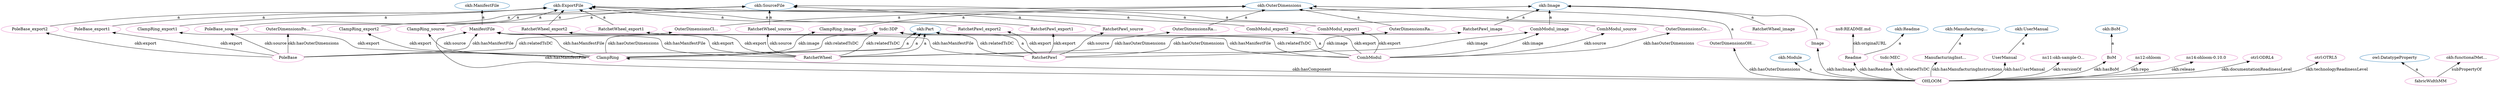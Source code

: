 digraph G {
  rankdir=BT
  node[height=.3]
"https://w3id.org/oseg/ont/okh#SourceFile" [fillcolor="#1f77b4" color="#1f77b4" label="okh:SourceFile"]
"https://w3id.org/oseg/ont/okh#OuterDimensions" [fillcolor="#1f77b4" color="#1f77b4" label="okh:OuterDimensions"]
"https://w3id.org/oseg/ont/okh#Module" [fillcolor="#1f77b4" color="#1f77b4" label="okh:Module"]
"https://w3id.org/oseg/ont/okh#Part" [fillcolor="#1f77b4" color="#1f77b4" label="okh:Part"]
"https://w3id.org/oseg/ont/okh#ManufacturingInstructions" [fillcolor="#1f77b4" color="#1f77b4" label="okh:Manufacturing..."]
"https://w3id.org/oseg/ont/okh#ExportFile" [fillcolor="#1f77b4" color="#1f77b4" label="okh:ExportFile"]
"https://w3id.org/oseg/ont/okh#Readme" [fillcolor="#1f77b4" color="#1f77b4" label="okh:Readme"]
"http://www.w3.org/2002/07/owl#DatatypeProperty" [fillcolor="#1f77b4" color="#1f77b4" label="owl:DatatypeProperty"]
"https://w3id.org/oseg/ont/okh#Image" [fillcolor="#1f77b4" color="#1f77b4" label="okh:Image"]
"https://w3id.org/oseg/ont/okh#UserManual" [fillcolor="#1f77b4" color="#1f77b4" label="okh:UserManual"]
"https://w3id.org/oseg/ont/okh#BoM" [fillcolor="#1f77b4" color="#1f77b4" label="okh:BoM"]
"https://w3id.org/oseg/ont/okh#ManifestFile" [fillcolor="#1f77b4" color="#1f77b4" label="okh:ManifestFile"]
"https://github.com/iop-alliance/OpenKnowHow/raw/master/res/sample_data/okh-sample-OHLOOM.ttl#OuterDimensionsOHLOOM" [fillcolor="#e377c2" color="#e377c2" label="OuterDimensionsOH..."]
"https://github.com/iop-alliance/OpenKnowHow/raw/master/res/sample_data/okh-sample-OHLOOM.ttl#CombModul_export2" [fillcolor="#e377c2" color="#e377c2" label="CombModul_export2"]
"https://github.com/iop-alliance/OpenKnowHow/raw/master/res/sample_data/okh-sample-OHLOOM.ttl#OuterDimensionsClampRing" [fillcolor="#e377c2" color="#e377c2" label="OuterDimensionsCl..."]
"https://github.com/iop-alliance/OpenKnowHow/raw/master/res/sample_data/okh-sample-OHLOOM.ttl#ManifestFile" [fillcolor="#e377c2" color="#e377c2" label="ManifestFile"]
"https://github.com/iop-alliance/OpenKnowHow/raw/master/res/sample_data/okh-sample-OHLOOM.ttl#PoleBase_export2" [fillcolor="#e377c2" color="#e377c2" label="PoleBase_export2"]
"https://w3id.org/oseg/ont/tsdc/core#3DP" [fillcolor="#e377c2" color="#e377c2" label="tsdc:3DP"]
"https://github.com/iop-alliance/OpenKnowHow/raw/master/res/sample_data/okh-sample-OHLOOM.ttl#ClampRing_export1" [fillcolor="#e377c2" color="#e377c2" label="ClampRing_export1"]
"https://github.com/iop-alliance/OpenKnowHow/raw/master/res/sample_data/okh-sample-OHLOOM.ttl#ClampRing_export2" [fillcolor="#e377c2" color="#e377c2" label="ClampRing_export2"]
"https://w3id.org/oseg/ont/okh#functionalMetadata" [fillcolor="#e377c2" color="#e377c2" label="okh:functionalMet..."]
"https://github.com/iop-alliance/OpenKnowHow/raw/master/res/sample_data/okh-sample-OHLOOM.ttl#RatchetPawl_export1" [fillcolor="#e377c2" color="#e377c2" label="RatchetPawl_export1"]
"https://github.com/iop-alliance/OpenKnowHow/raw/master/res/sample_data/okh-sample-OHLOOM.ttl#RatchetPawl_export2" [fillcolor="#e377c2" color="#e377c2" label="RatchetPawl_export2"]
"https://github.com/iop-alliance/OpenKnowHow/raw/master/res/sample_data/okh-sample-OHLOOM.ttl#fabricWidthMM" [fillcolor="#e377c2" color="#e377c2" label="fabricWidthMM"]
"https://github.com/iop-alliance/OpenKnowHow/raw/master/res/sample_data/okh-sample-OHLOOM.ttl#CombModul" [fillcolor="#e377c2" color="#e377c2" label="CombModul"]
"https://github.com/iop-alliance/OpenKnowHow/raw/master/res/sample_data/okh-sample-OHLOOM.ttl#RatchetPawl_image" [fillcolor="#e377c2" color="#e377c2" label="RatchetPawl_image"]
"https://github.com/iop-alliance/OpenKnowHow/raw/master/res/sample_data/okh-sample-OHLOOM.ttl#PoleBase" [fillcolor="#e377c2" color="#e377c2" label="PoleBase"]
"https://github.com/iop-alliance/OpenKnowHow/raw/master/res/sample_data/okh-sample-OHLOOM.ttl#PoleBase_export1" [fillcolor="#e377c2" color="#e377c2" label="PoleBase_export1"]
"https://github.com/iop-alliance/OpenKnowHow/raw/master/res/sample_data/okh-sample-OHLOOM.ttl#ClampRing_image" [fillcolor="#e377c2" color="#e377c2" label="ClampRing_image"]
"https://github.com/iop-alliance/OpenKnowHow/raw/master/res/sample_data/okh-sample-OHLOOM.ttl#Readme" [fillcolor="#e377c2" color="#e377c2" label="Readme"]
"https://github.com/iop-alliance/OpenKnowHow/raw/master/res/sample_data/okh-sample-OHLOOM.ttl#Image" [fillcolor="#e377c2" color="#e377c2" label="Image"]
"https://gitlab.com/OSEGermany/ohloom/-/raw/master/README.md" [fillcolor="#e377c2" color="#e377c2" label="ns8:README.md"]
"https://github.com/iop-alliance/OpenKnowHow/raw/master/res/sample_data/okh-sample-OHLOOM.ttl#RatchetWheel_source" [fillcolor="#e377c2" color="#e377c2" label="RatchetWheel_source"]
"https://w3id.org/oseg/ont/tsdc/core#MEC" [fillcolor="#e377c2" color="#e377c2" label="tsdc:MEC"]
"https://github.com/iop-alliance/OpenKnowHow/raw/master/res/sample_data/okh-sample-OHLOOM.ttl#OuterDimensionsPoleBase" [fillcolor="#e377c2" color="#e377c2" label="OuterDimensionsPo..."]
"https://github.com/iop-alliance/OpenKnowHow/raw/master/res/sample_data/okh-sample-OHLOOM.ttl#CombModul_image" [fillcolor="#e377c2" color="#e377c2" label="CombModul_image"]
"https://github.com/iop-alliance/OpenKnowHow/raw/master/res/sample_data/okh-sample-OHLOOM.ttl#ManufacturingInstructions" [fillcolor="#e377c2" color="#e377c2" label="ManufacturingInst..."]
"https://github.com/iop-alliance/OpenKnowHow/raw/master/res/sample_data/okh-sample-OHLOOM.ttl#UserManual" [fillcolor="#e377c2" color="#e377c2" label="UserManual"]
"https://github.com/iop-alliance/OpenKnowHow/raw/master/res/sample_data/okh-sample-OHLOOM.ttl#CombModul_source" [fillcolor="#e377c2" color="#e377c2" label="CombModul_source"]
"https://github.com/iop-alliance/OpenKnowHow/raw/master/res/sample_data/okh-sample-OHLOOM.ttl#RatchetPawl" [fillcolor="#e377c2" color="#e377c2" label="RatchetPawl"]
"https://github.com/iop-alliance/OpenKnowHow/raw/master/res/sample_data/okh-sample-OHLOOM.ttl#RatchetWheel_export2" [fillcolor="#e377c2" color="#e377c2" label="RatchetWheel_export2"]
"https://github.com/iop-alliance/OpenKnowHow/raw/master/res/sample_data/okh-sample-OHLOOM.ttl" [fillcolor="#e377c2" color="#e377c2" label="ns11:okh-sample-O..."]
"https://github.com/iop-alliance/OpenKnowHow/raw/master/res/sample_data/okh-sample-OHLOOM.ttl#OHLOOM" [fillcolor="#e377c2" color="#e377c2" label="OHLOOM"]
"https://github.com/iop-alliance/OpenKnowHow/raw/master/res/sample_data/okh-sample-OHLOOM.ttl#BoM" [fillcolor="#e377c2" color="#e377c2" label="BoM"]
"https://github.com/iop-alliance/OpenKnowHow/raw/master/res/sample_data/okh-sample-OHLOOM.ttl#ClampRing" [fillcolor="#e377c2" color="#e377c2" label="ClampRing"]
"https://gitlab.com/OSEGermany/ohloom" [fillcolor="#e377c2" color="#e377c2" label="ns12:ohloom"]
"https://github.com/iop-alliance/OpenKnowHow/raw/master/res/sample_data/okh-sample-OHLOOM.ttl#OuterDimensionsCombModul" [fillcolor="#e377c2" color="#e377c2" label="OuterDimensionsCo..."]
"https://github.com/iop-alliance/OpenKnowHow/raw/master/res/sample_data/okh-sample-OHLOOM.ttl#RatchetWheel_export1" [fillcolor="#e377c2" color="#e377c2" label="RatchetWheel_export1"]
"https://github.com/iop-alliance/OpenKnowHow/raw/master/res/sample_data/okh-sample-OHLOOM.ttl#PoleBase_source" [fillcolor="#e377c2" color="#e377c2" label="PoleBase_source"]
"https://github.com/iop-alliance/OpenKnowHow/raw/master/res/sample_data/okh-sample-OHLOOM.ttl#ClampRing_source" [fillcolor="#e377c2" color="#e377c2" label="ClampRing_source"]
"https://gitlab.com/OSEGermany/ohloom/-/tags/ohloom-0.10.0" [fillcolor="#e377c2" color="#e377c2" label="ns14:ohloom-0.10.0"]
"https://github.com/iop-alliance/OpenKnowHow/raw/master/res/sample_data/okh-sample-OHLOOM.ttl#RatchetWheel" [fillcolor="#e377c2" color="#e377c2" label="RatchetWheel"]
"https://github.com/iop-alliance/OpenKnowHow/raw/master/res/sample_data/okh-sample-OHLOOM.ttl#RatchetPawl_source" [fillcolor="#e377c2" color="#e377c2" label="RatchetPawl_source"]
"https://github.com/iop-alliance/OpenKnowHow/raw/master/res/sample_data/okh-sample-OHLOOM.ttl#OuterDimensionsRatchetPawl" [fillcolor="#e377c2" color="#e377c2" label="OuterDimensionsRa..."]
"https://github.com/iop-alliance/OpenKnowHow/raw/master/res/sample_data/okh-sample-OHLOOM.ttl#RatchetWheel_image" [fillcolor="#e377c2" color="#e377c2" label="RatchetWheel_image"]
"https://github.com/iop-alliance/OpenKnowHow/raw/master/res/sample_data/okh-sample-OHLOOM.ttl#CombModul_export1" [fillcolor="#e377c2" color="#e377c2" label="CombModul_export1"]
"https://github.com/iop-alliance/OpenKnowHow/raw/master/res/sample_data/okh-sample-OHLOOM.ttl#OuterDimensionsRatchetWheel" [fillcolor="#e377c2" color="#e377c2" label="OuterDimensionsRa..."]
"https://w3id.org/oseg/ont/otrl#ODRL4" [fillcolor="#e377c2" color="#e377c2" label="otrl:ODRL4"]
"https://w3id.org/oseg/ont/otrl#OTRL5" [fillcolor="#e377c2" color="#e377c2" label="otrl:OTRL5"]
  "https://github.com/iop-alliance/OpenKnowHow/raw/master/res/sample_data/okh-sample-OHLOOM.ttl#OHLOOM" -> "https://github.com/iop-alliance/OpenKnowHow/raw/master/res/sample_data/okh-sample-OHLOOM.ttl#OuterDimensionsOHLOOM" [label="okh:hasOuterDimensions"]
  "https://github.com/iop-alliance/OpenKnowHow/raw/master/res/sample_data/okh-sample-OHLOOM.ttl#CombModul" -> "https://github.com/iop-alliance/OpenKnowHow/raw/master/res/sample_data/okh-sample-OHLOOM.ttl#CombModul_export2" [label="okh:export"]
  "https://github.com/iop-alliance/OpenKnowHow/raw/master/res/sample_data/okh-sample-OHLOOM.ttl#OuterDimensionsClampRing" -> "https://w3id.org/oseg/ont/okh#OuterDimensions" [label="a"]
  "https://github.com/iop-alliance/OpenKnowHow/raw/master/res/sample_data/okh-sample-OHLOOM.ttl#ClampRing" -> "https://github.com/iop-alliance/OpenKnowHow/raw/master/res/sample_data/okh-sample-OHLOOM.ttl#ManifestFile" [label="okh:hasManifestFile"]
  "https://github.com/iop-alliance/OpenKnowHow/raw/master/res/sample_data/okh-sample-OHLOOM.ttl#PoleBase_export2" -> "https://w3id.org/oseg/ont/okh#ExportFile" [label="a"]
  "https://github.com/iop-alliance/OpenKnowHow/raw/master/res/sample_data/okh-sample-OHLOOM.ttl#CombModul" -> "https://w3id.org/oseg/ont/tsdc/core#3DP" [label="okh:relatedTsDC"]
  "https://github.com/iop-alliance/OpenKnowHow/raw/master/res/sample_data/okh-sample-OHLOOM.ttl#ClampRing" -> "https://github.com/iop-alliance/OpenKnowHow/raw/master/res/sample_data/okh-sample-OHLOOM.ttl#ClampRing_export1" [label="okh:export"]
  "https://github.com/iop-alliance/OpenKnowHow/raw/master/res/sample_data/okh-sample-OHLOOM.ttl#ClampRing_export2" -> "https://w3id.org/oseg/ont/okh#ExportFile" [label="a"]
  "https://github.com/iop-alliance/OpenKnowHow/raw/master/res/sample_data/okh-sample-OHLOOM.ttl#PoleBase" -> "https://w3id.org/oseg/ont/tsdc/core#3DP" [label="okh:relatedTsDC"]
  "https://github.com/iop-alliance/OpenKnowHow/raw/master/res/sample_data/okh-sample-OHLOOM.ttl#fabricWidthMM" -> "https://w3id.org/oseg/ont/okh#functionalMetadata" [label="subPropertyOf"]
  "https://github.com/iop-alliance/OpenKnowHow/raw/master/res/sample_data/okh-sample-OHLOOM.ttl#RatchetPawl_export1" -> "https://w3id.org/oseg/ont/okh#ExportFile" [label="a"]
  "https://github.com/iop-alliance/OpenKnowHow/raw/master/res/sample_data/okh-sample-OHLOOM.ttl#RatchetPawl" -> "https://github.com/iop-alliance/OpenKnowHow/raw/master/res/sample_data/okh-sample-OHLOOM.ttl#RatchetPawl_export2" [label="okh:export"]
  "https://github.com/iop-alliance/OpenKnowHow/raw/master/res/sample_data/okh-sample-OHLOOM.ttl#ClampRing" -> "https://github.com/iop-alliance/OpenKnowHow/raw/master/res/sample_data/okh-sample-OHLOOM.ttl#ClampRing_export2" [label="okh:export"]
  "https://github.com/iop-alliance/OpenKnowHow/raw/master/res/sample_data/okh-sample-OHLOOM.ttl#fabricWidthMM" -> "http://www.w3.org/2002/07/owl#DatatypeProperty" [label="a"]
  "https://github.com/iop-alliance/OpenKnowHow/raw/master/res/sample_data/okh-sample-OHLOOM.ttl#CombModul" -> "https://w3id.org/oseg/ont/okh#Part" [label="a"]
  "https://github.com/iop-alliance/OpenKnowHow/raw/master/res/sample_data/okh-sample-OHLOOM.ttl#RatchetPawl_image" -> "https://w3id.org/oseg/ont/okh#Image" [label="a"]
  "https://github.com/iop-alliance/OpenKnowHow/raw/master/res/sample_data/okh-sample-OHLOOM.ttl#RatchetPawl" -> "https://github.com/iop-alliance/OpenKnowHow/raw/master/res/sample_data/okh-sample-OHLOOM.ttl#RatchetPawl_export1" [label="okh:export"]
  "https://github.com/iop-alliance/OpenKnowHow/raw/master/res/sample_data/okh-sample-OHLOOM.ttl#RatchetWheel" -> "https://github.com/iop-alliance/OpenKnowHow/raw/master/res/sample_data/okh-sample-OHLOOM.ttl#ManifestFile" [label="okh:hasManifestFile"]
  "https://github.com/iop-alliance/OpenKnowHow/raw/master/res/sample_data/okh-sample-OHLOOM.ttl#PoleBase" -> "https://w3id.org/oseg/ont/okh#Part" [label="a"]
  "https://github.com/iop-alliance/OpenKnowHow/raw/master/res/sample_data/okh-sample-OHLOOM.ttl#PoleBase" -> "https://github.com/iop-alliance/OpenKnowHow/raw/master/res/sample_data/okh-sample-OHLOOM.ttl#PoleBase_export1" [label="okh:export"]
  "https://github.com/iop-alliance/OpenKnowHow/raw/master/res/sample_data/okh-sample-OHLOOM.ttl#ClampRing" -> "https://github.com/iop-alliance/OpenKnowHow/raw/master/res/sample_data/okh-sample-OHLOOM.ttl#ClampRing_image" [label="okh:image"]
  "https://github.com/iop-alliance/OpenKnowHow/raw/master/res/sample_data/okh-sample-OHLOOM.ttl#RatchetPawl" -> "https://w3id.org/oseg/ont/tsdc/core#3DP" [label="okh:relatedTsDC"]
  "https://github.com/iop-alliance/OpenKnowHow/raw/master/res/sample_data/okh-sample-OHLOOM.ttl#RatchetPawl" -> "https://github.com/iop-alliance/OpenKnowHow/raw/master/res/sample_data/okh-sample-OHLOOM.ttl#ManifestFile" [label="okh:hasManifestFile"]
  "https://github.com/iop-alliance/OpenKnowHow/raw/master/res/sample_data/okh-sample-OHLOOM.ttl#OHLOOM" -> "https://github.com/iop-alliance/OpenKnowHow/raw/master/res/sample_data/okh-sample-OHLOOM.ttl#Readme" [label="okh:hasReadme"]
  "https://github.com/iop-alliance/OpenKnowHow/raw/master/res/sample_data/okh-sample-OHLOOM.ttl#Image" -> "https://w3id.org/oseg/ont/okh#Image" [label="a"]
  "https://github.com/iop-alliance/OpenKnowHow/raw/master/res/sample_data/okh-sample-OHLOOM.ttl#Readme" -> "https://gitlab.com/OSEGermany/ohloom/-/raw/master/README.md" [label="okh:originalURL"]
  "https://github.com/iop-alliance/OpenKnowHow/raw/master/res/sample_data/okh-sample-OHLOOM.ttl#RatchetWheel" -> "https://github.com/iop-alliance/OpenKnowHow/raw/master/res/sample_data/okh-sample-OHLOOM.ttl#RatchetWheel_source" [label="okh:source"]
  "https://github.com/iop-alliance/OpenKnowHow/raw/master/res/sample_data/okh-sample-OHLOOM.ttl#ClampRing" -> "https://w3id.org/oseg/ont/tsdc/core#3DP" [label="okh:relatedTsDC"]
  "https://github.com/iop-alliance/OpenKnowHow/raw/master/res/sample_data/okh-sample-OHLOOM.ttl#OHLOOM" -> "https://w3id.org/oseg/ont/tsdc/core#MEC" [label="okh:relatedTsDC"]
  "https://github.com/iop-alliance/OpenKnowHow/raw/master/res/sample_data/okh-sample-OHLOOM.ttl#OuterDimensionsPoleBase" -> "https://w3id.org/oseg/ont/okh#OuterDimensions" [label="a"]
  "https://github.com/iop-alliance/OpenKnowHow/raw/master/res/sample_data/okh-sample-OHLOOM.ttl#RatchetWheel" -> "https://github.com/iop-alliance/OpenKnowHow/raw/master/res/sample_data/okh-sample-OHLOOM.ttl#CombModul_image" [label="okh:image"]
  "https://github.com/iop-alliance/OpenKnowHow/raw/master/res/sample_data/okh-sample-OHLOOM.ttl#ManufacturingInstructions" -> "https://w3id.org/oseg/ont/okh#ManufacturingInstructions" [label="a"]
  "https://github.com/iop-alliance/OpenKnowHow/raw/master/res/sample_data/okh-sample-OHLOOM.ttl#UserManual" -> "https://w3id.org/oseg/ont/okh#UserManual" [label="a"]
  "https://github.com/iop-alliance/OpenKnowHow/raw/master/res/sample_data/okh-sample-OHLOOM.ttl#CombModul_source" -> "https://w3id.org/oseg/ont/okh#SourceFile" [label="a"]
  "https://github.com/iop-alliance/OpenKnowHow/raw/master/res/sample_data/okh-sample-OHLOOM.ttl#RatchetPawl_export2" -> "https://w3id.org/oseg/ont/okh#ExportFile" [label="a"]
  "https://github.com/iop-alliance/OpenKnowHow/raw/master/res/sample_data/okh-sample-OHLOOM.ttl#RatchetPawl" -> "https://w3id.org/oseg/ont/okh#Part" [label="a"]
  "https://github.com/iop-alliance/OpenKnowHow/raw/master/res/sample_data/okh-sample-OHLOOM.ttl#RatchetWheel" -> "https://github.com/iop-alliance/OpenKnowHow/raw/master/res/sample_data/okh-sample-OHLOOM.ttl#RatchetWheel_export2" [label="okh:export"]
  "https://github.com/iop-alliance/OpenKnowHow/raw/master/res/sample_data/okh-sample-OHLOOM.ttl#OHLOOM" -> "https://github.com/iop-alliance/OpenKnowHow/raw/master/res/sample_data/okh-sample-OHLOOM.ttl" [label="okh:versionOf"]
  "https://github.com/iop-alliance/OpenKnowHow/raw/master/res/sample_data/okh-sample-OHLOOM.ttl#OHLOOM" -> "https://w3id.org/oseg/ont/okh#Module" [label="a"]
  "https://github.com/iop-alliance/OpenKnowHow/raw/master/res/sample_data/okh-sample-OHLOOM.ttl#RatchetPawl" -> "https://github.com/iop-alliance/OpenKnowHow/raw/master/res/sample_data/okh-sample-OHLOOM.ttl#RatchetPawl_image" [label="okh:image"]
  "https://github.com/iop-alliance/OpenKnowHow/raw/master/res/sample_data/okh-sample-OHLOOM.ttl#OHLOOM" -> "https://github.com/iop-alliance/OpenKnowHow/raw/master/res/sample_data/okh-sample-OHLOOM.ttl#BoM" [label="okh:hasBoM"]
  "https://github.com/iop-alliance/OpenKnowHow/raw/master/res/sample_data/okh-sample-OHLOOM.ttl#ClampRing" -> "https://w3id.org/oseg/ont/okh#Part" [label="a"]
  "https://github.com/iop-alliance/OpenKnowHow/raw/master/res/sample_data/okh-sample-OHLOOM.ttl#RatchetWheel" -> "https://w3id.org/oseg/ont/tsdc/core#3DP" [label="okh:relatedTsDC"]
  "https://github.com/iop-alliance/OpenKnowHow/raw/master/res/sample_data/okh-sample-OHLOOM.ttl#ClampRing_export1" -> "https://w3id.org/oseg/ont/okh#ExportFile" [label="a"]
  "https://github.com/iop-alliance/OpenKnowHow/raw/master/res/sample_data/okh-sample-OHLOOM.ttl#OHLOOM" -> "https://gitlab.com/OSEGermany/ohloom" [label="okh:repo"]
  "https://github.com/iop-alliance/OpenKnowHow/raw/master/res/sample_data/okh-sample-OHLOOM.ttl#CombModul" -> "https://github.com/iop-alliance/OpenKnowHow/raw/master/res/sample_data/okh-sample-OHLOOM.ttl#ManifestFile" [label="okh:hasManifestFile"]
  "https://github.com/iop-alliance/OpenKnowHow/raw/master/res/sample_data/okh-sample-OHLOOM.ttl#Readme" -> "https://w3id.org/oseg/ont/okh#Readme" [label="a"]
  "https://github.com/iop-alliance/OpenKnowHow/raw/master/res/sample_data/okh-sample-OHLOOM.ttl#OuterDimensionsCombModul" -> "https://w3id.org/oseg/ont/okh#OuterDimensions" [label="a"]
  "https://github.com/iop-alliance/OpenKnowHow/raw/master/res/sample_data/okh-sample-OHLOOM.ttl#RatchetWheel" -> "https://github.com/iop-alliance/OpenKnowHow/raw/master/res/sample_data/okh-sample-OHLOOM.ttl#RatchetWheel_export1" [label="okh:export"]
  "https://github.com/iop-alliance/OpenKnowHow/raw/master/res/sample_data/okh-sample-OHLOOM.ttl#ClampRing" -> "https://github.com/iop-alliance/OpenKnowHow/raw/master/res/sample_data/okh-sample-OHLOOM.ttl#OuterDimensionsClampRing" [label="okh:hasOuterDimensions"]
  "https://github.com/iop-alliance/OpenKnowHow/raw/master/res/sample_data/okh-sample-OHLOOM.ttl#OuterDimensionsOHLOOM" -> "https://w3id.org/oseg/ont/okh#OuterDimensions" [label="a"]
  "https://github.com/iop-alliance/OpenKnowHow/raw/master/res/sample_data/okh-sample-OHLOOM.ttl#PoleBase_source" -> "https://w3id.org/oseg/ont/okh#SourceFile" [label="a"]
  "https://github.com/iop-alliance/OpenKnowHow/raw/master/res/sample_data/okh-sample-OHLOOM.ttl#ManifestFile" -> "https://w3id.org/oseg/ont/okh#ManifestFile" [label="a"]
  "https://github.com/iop-alliance/OpenKnowHow/raw/master/res/sample_data/okh-sample-OHLOOM.ttl#ClampRing" -> "https://github.com/iop-alliance/OpenKnowHow/raw/master/res/sample_data/okh-sample-OHLOOM.ttl#ClampRing_source" [label="okh:source"]
  "https://github.com/iop-alliance/OpenKnowHow/raw/master/res/sample_data/okh-sample-OHLOOM.ttl#OHLOOM" -> "https://gitlab.com/OSEGermany/ohloom/-/tags/ohloom-0.10.0" [label="okh:release"]
  "https://github.com/iop-alliance/OpenKnowHow/raw/master/res/sample_data/okh-sample-OHLOOM.ttl#OHLOOM" -> "https://github.com/iop-alliance/OpenKnowHow/raw/master/res/sample_data/okh-sample-OHLOOM.ttl#ManifestFile" [label="okh:hasManifestFile"]
  "https://github.com/iop-alliance/OpenKnowHow/raw/master/res/sample_data/okh-sample-OHLOOM.ttl#RatchetWheel" -> "https://w3id.org/oseg/ont/okh#Part" [label="a"]
  "https://github.com/iop-alliance/OpenKnowHow/raw/master/res/sample_data/okh-sample-OHLOOM.ttl#ClampRing_source" -> "https://w3id.org/oseg/ont/okh#SourceFile" [label="a"]
  "https://github.com/iop-alliance/OpenKnowHow/raw/master/res/sample_data/okh-sample-OHLOOM.ttl#RatchetPawl" -> "https://github.com/iop-alliance/OpenKnowHow/raw/master/res/sample_data/okh-sample-OHLOOM.ttl#RatchetPawl_source" [label="okh:source"]
  "https://github.com/iop-alliance/OpenKnowHow/raw/master/res/sample_data/okh-sample-OHLOOM.ttl#OHLOOM" -> "https://github.com/iop-alliance/OpenKnowHow/raw/master/res/sample_data/okh-sample-OHLOOM.ttl#ClampRing" [label="okh:hasComponent"]
  "https://github.com/iop-alliance/OpenKnowHow/raw/master/res/sample_data/okh-sample-OHLOOM.ttl#OuterDimensionsRatchetPawl" -> "https://w3id.org/oseg/ont/okh#OuterDimensions" [label="a"]
  "https://github.com/iop-alliance/OpenKnowHow/raw/master/res/sample_data/okh-sample-OHLOOM.ttl#RatchetWheel_image" -> "https://w3id.org/oseg/ont/okh#Image" [label="a"]
  "https://github.com/iop-alliance/OpenKnowHow/raw/master/res/sample_data/okh-sample-OHLOOM.ttl#RatchetWheel_export1" -> "https://w3id.org/oseg/ont/okh#ExportFile" [label="a"]
  "https://github.com/iop-alliance/OpenKnowHow/raw/master/res/sample_data/okh-sample-OHLOOM.ttl#CombModul_export1" -> "https://w3id.org/oseg/ont/okh#ExportFile" [label="a"]
  "https://github.com/iop-alliance/OpenKnowHow/raw/master/res/sample_data/okh-sample-OHLOOM.ttl#RatchetPawl_source" -> "https://w3id.org/oseg/ont/okh#SourceFile" [label="a"]
  "https://github.com/iop-alliance/OpenKnowHow/raw/master/res/sample_data/okh-sample-OHLOOM.ttl#PoleBase_export1" -> "https://w3id.org/oseg/ont/okh#ExportFile" [label="a"]
  "https://github.com/iop-alliance/OpenKnowHow/raw/master/res/sample_data/okh-sample-OHLOOM.ttl#PoleBase" -> "https://github.com/iop-alliance/OpenKnowHow/raw/master/res/sample_data/okh-sample-OHLOOM.ttl#OuterDimensionsPoleBase" [label="okh:hasOuterDimensions"]
  "https://github.com/iop-alliance/OpenKnowHow/raw/master/res/sample_data/okh-sample-OHLOOM.ttl#RatchetPawl" -> "https://github.com/iop-alliance/OpenKnowHow/raw/master/res/sample_data/okh-sample-OHLOOM.ttl#OuterDimensionsRatchetPawl" [label="okh:hasOuterDimensions"]
  "https://github.com/iop-alliance/OpenKnowHow/raw/master/res/sample_data/okh-sample-OHLOOM.ttl#PoleBase" -> "https://github.com/iop-alliance/OpenKnowHow/raw/master/res/sample_data/okh-sample-OHLOOM.ttl#PoleBase_export2" [label="okh:export"]
  "https://github.com/iop-alliance/OpenKnowHow/raw/master/res/sample_data/okh-sample-OHLOOM.ttl#CombModul_image" -> "https://w3id.org/oseg/ont/okh#Image" [label="a"]
  "https://github.com/iop-alliance/OpenKnowHow/raw/master/res/sample_data/okh-sample-OHLOOM.ttl#RatchetWheel_source" -> "https://w3id.org/oseg/ont/okh#SourceFile" [label="a"]
  "https://github.com/iop-alliance/OpenKnowHow/raw/master/res/sample_data/okh-sample-OHLOOM.ttl#CombModul_export2" -> "https://w3id.org/oseg/ont/okh#ExportFile" [label="a"]
  "https://github.com/iop-alliance/OpenKnowHow/raw/master/res/sample_data/okh-sample-OHLOOM.ttl#OHLOOM" -> "https://github.com/iop-alliance/OpenKnowHow/raw/master/res/sample_data/okh-sample-OHLOOM.ttl#ManufacturingInstructions" [label="okh:hasManufacturingInstructions"]
  "https://github.com/iop-alliance/OpenKnowHow/raw/master/res/sample_data/okh-sample-OHLOOM.ttl#CombModul" -> "https://github.com/iop-alliance/OpenKnowHow/raw/master/res/sample_data/okh-sample-OHLOOM.ttl#CombModul_source" [label="okh:source"]
  "https://github.com/iop-alliance/OpenKnowHow/raw/master/res/sample_data/okh-sample-OHLOOM.ttl#PoleBase" -> "https://github.com/iop-alliance/OpenKnowHow/raw/master/res/sample_data/okh-sample-OHLOOM.ttl#ManifestFile" [label="okh:hasManifestFile"]
  "https://github.com/iop-alliance/OpenKnowHow/raw/master/res/sample_data/okh-sample-OHLOOM.ttl#BoM" -> "https://w3id.org/oseg/ont/okh#BoM" [label="a"]
  "https://github.com/iop-alliance/OpenKnowHow/raw/master/res/sample_data/okh-sample-OHLOOM.ttl#OuterDimensionsRatchetWheel" -> "https://w3id.org/oseg/ont/okh#OuterDimensions" [label="a"]
  "https://github.com/iop-alliance/OpenKnowHow/raw/master/res/sample_data/okh-sample-OHLOOM.ttl#OHLOOM" -> "https://github.com/iop-alliance/OpenKnowHow/raw/master/res/sample_data/okh-sample-OHLOOM.ttl#Image" [label="okh:hasImage"]
  "https://github.com/iop-alliance/OpenKnowHow/raw/master/res/sample_data/okh-sample-OHLOOM.ttl#PoleBase" -> "https://github.com/iop-alliance/OpenKnowHow/raw/master/res/sample_data/okh-sample-OHLOOM.ttl#PoleBase_source" [label="okh:source"]
  "https://github.com/iop-alliance/OpenKnowHow/raw/master/res/sample_data/okh-sample-OHLOOM.ttl#OHLOOM" -> "https://w3id.org/oseg/ont/otrl#ODRL4" [label="okh:documentationReadinessLevel"]
  "https://github.com/iop-alliance/OpenKnowHow/raw/master/res/sample_data/okh-sample-OHLOOM.ttl#OHLOOM" -> "https://w3id.org/oseg/ont/otrl#OTRL5" [label="okh:technologyReadinessLevel"]
  "https://github.com/iop-alliance/OpenKnowHow/raw/master/res/sample_data/okh-sample-OHLOOM.ttl#CombModul" -> "https://github.com/iop-alliance/OpenKnowHow/raw/master/res/sample_data/okh-sample-OHLOOM.ttl#OuterDimensionsCombModul" [label="okh:hasOuterDimensions"]
  "https://github.com/iop-alliance/OpenKnowHow/raw/master/res/sample_data/okh-sample-OHLOOM.ttl#CombModul" -> "https://github.com/iop-alliance/OpenKnowHow/raw/master/res/sample_data/okh-sample-OHLOOM.ttl#CombModul_image" [label="okh:image"]
  "https://github.com/iop-alliance/OpenKnowHow/raw/master/res/sample_data/okh-sample-OHLOOM.ttl#CombModul" -> "https://github.com/iop-alliance/OpenKnowHow/raw/master/res/sample_data/okh-sample-OHLOOM.ttl#CombModul_export1" [label="okh:export"]
  "https://github.com/iop-alliance/OpenKnowHow/raw/master/res/sample_data/okh-sample-OHLOOM.ttl#RatchetWheel_export2" -> "https://w3id.org/oseg/ont/okh#ExportFile" [label="a"]
  "https://github.com/iop-alliance/OpenKnowHow/raw/master/res/sample_data/okh-sample-OHLOOM.ttl#RatchetWheel" -> "https://github.com/iop-alliance/OpenKnowHow/raw/master/res/sample_data/okh-sample-OHLOOM.ttl#OuterDimensionsRatchetWheel" [label="okh:hasOuterDimensions"]
  "https://github.com/iop-alliance/OpenKnowHow/raw/master/res/sample_data/okh-sample-OHLOOM.ttl#OHLOOM" -> "https://github.com/iop-alliance/OpenKnowHow/raw/master/res/sample_data/okh-sample-OHLOOM.ttl#UserManual" [label="okh:hasUserManual"]
  "https://github.com/iop-alliance/OpenKnowHow/raw/master/res/sample_data/okh-sample-OHLOOM.ttl#ClampRing_image" -> "https://w3id.org/oseg/ont/okh#Image" [label="a"]
}
